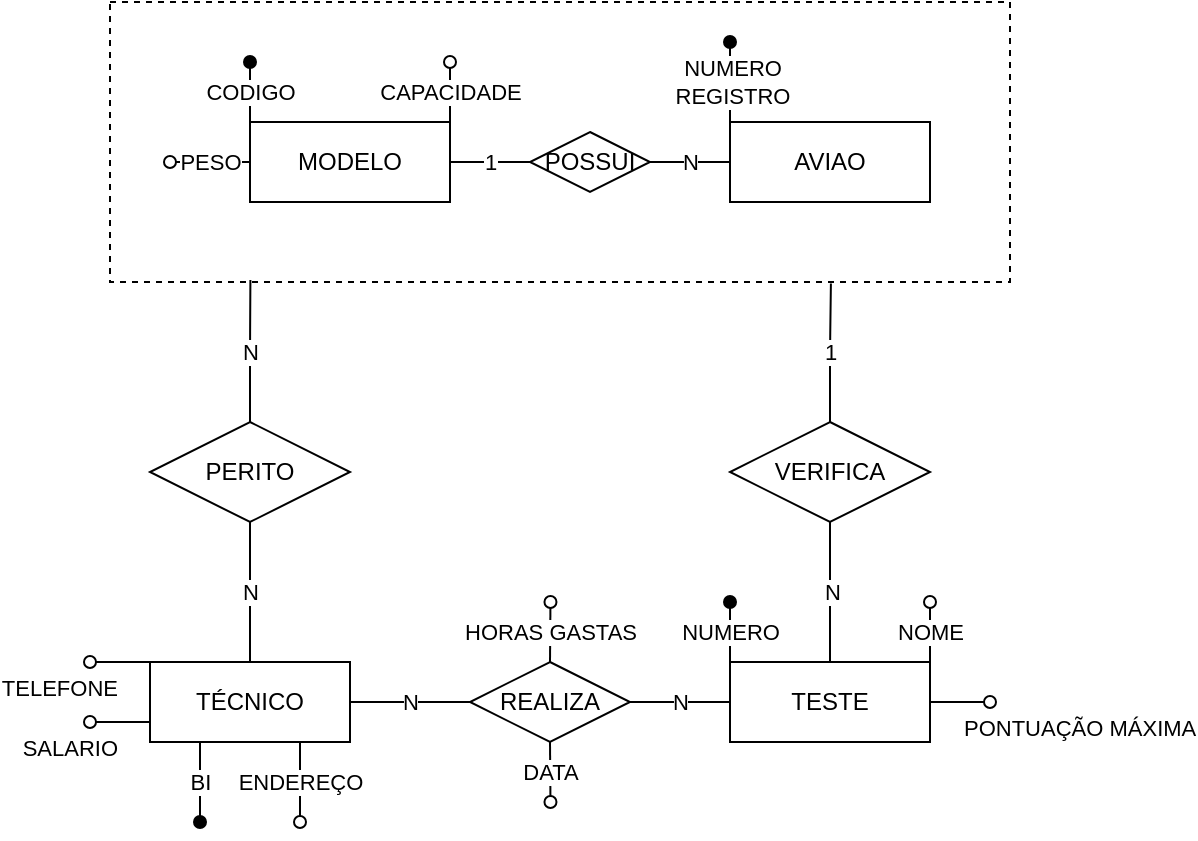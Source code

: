 <mxfile version="14.4.3" type="device"><diagram id="OD_It0rp7G9Dak7q232e" name="Página-1"><mxGraphModel dx="1085" dy="231" grid="1" gridSize="10" guides="1" tooltips="1" connect="1" arrows="1" fold="1" page="1" pageScale="1" pageWidth="827" pageHeight="1169" math="0" shadow="0"><root><mxCell id="0"/><mxCell id="1" parent="0"/><mxCell id="AdpFRwNZfOsNq_Fxj-nl-26" value="" style="verticalLabelPosition=bottom;verticalAlign=top;html=1;shape=mxgraph.basic.rect;fillColor2=none;strokeWidth=1;size=20;indent=5;fillColor=none;dashed=1;" parent="1" vertex="1"><mxGeometry x="-130" y="150" width="450" height="140" as="geometry"/></mxCell><mxCell id="AdpFRwNZfOsNq_Fxj-nl-8" value="" style="group;" parent="1" vertex="1" connectable="0"><mxGeometry x="180" y="170" width="100" height="80" as="geometry"/></mxCell><mxCell id="AdpFRwNZfOsNq_Fxj-nl-2" value="NUMERO&lt;br&gt;REGISTRO" style="edgeStyle=orthogonalEdgeStyle;orthogonalLoop=1;jettySize=auto;html=1;exitX=0;exitY=0;exitDx=0;exitDy=0;endArrow=oval;endFill=1;" parent="AdpFRwNZfOsNq_Fxj-nl-8" source="AdpFRwNZfOsNq_Fxj-nl-1" edge="1"><mxGeometry relative="1" as="geometry"><mxPoint as="targetPoint"/></mxGeometry></mxCell><mxCell id="AdpFRwNZfOsNq_Fxj-nl-1" value="AVIAO" style="whiteSpace=wrap;html=1;align=center;" parent="AdpFRwNZfOsNq_Fxj-nl-8" vertex="1"><mxGeometry y="40" width="100" height="40" as="geometry"/></mxCell><mxCell id="AdpFRwNZfOsNq_Fxj-nl-15" value="" style="group;" parent="1" vertex="1" connectable="0"><mxGeometry x="-80" y="180" width="120" height="70" as="geometry"/></mxCell><mxCell id="AdpFRwNZfOsNq_Fxj-nl-7" value="" style="group;" parent="AdpFRwNZfOsNq_Fxj-nl-15" vertex="1" connectable="0"><mxGeometry x="20" width="100" height="70" as="geometry"/></mxCell><mxCell id="AdpFRwNZfOsNq_Fxj-nl-6" value="CODIGO" style="edgeStyle=orthogonalEdgeStyle;orthogonalLoop=1;jettySize=auto;html=1;exitX=0;exitY=0;exitDx=0;exitDy=0;endArrow=oval;endFill=1;" parent="AdpFRwNZfOsNq_Fxj-nl-7" source="AdpFRwNZfOsNq_Fxj-nl-5" edge="1"><mxGeometry relative="1" as="geometry"><mxPoint as="targetPoint"/></mxGeometry></mxCell><mxCell id="AdpFRwNZfOsNq_Fxj-nl-5" value="MODELO" style="whiteSpace=wrap;html=1;align=center;" parent="AdpFRwNZfOsNq_Fxj-nl-7" vertex="1"><mxGeometry y="30" width="100" height="40" as="geometry"/></mxCell><mxCell id="AdpFRwNZfOsNq_Fxj-nl-10" value="CAPACIDADE" style="edgeStyle=orthogonalEdgeStyle;orthogonalLoop=1;jettySize=auto;html=1;exitX=1;exitY=0;exitDx=0;exitDy=0;endArrow=oval;endFill=0;" parent="AdpFRwNZfOsNq_Fxj-nl-15" source="AdpFRwNZfOsNq_Fxj-nl-5" edge="1"><mxGeometry x="20" as="geometry"><mxPoint x="120" as="targetPoint"/></mxGeometry></mxCell><mxCell id="AdpFRwNZfOsNq_Fxj-nl-11" value="PESO" style="edgeStyle=orthogonalEdgeStyle;orthogonalLoop=1;jettySize=auto;html=1;exitX=0;exitY=0.5;exitDx=0;exitDy=0;endArrow=oval;endFill=0;" parent="AdpFRwNZfOsNq_Fxj-nl-15" source="AdpFRwNZfOsNq_Fxj-nl-5" edge="1"><mxGeometry x="20" as="geometry"><mxPoint x="-20" y="50" as="targetPoint"/><Array as="points"><mxPoint y="50"/><mxPoint y="50"/></Array></mxGeometry></mxCell><mxCell id="AdpFRwNZfOsNq_Fxj-nl-24" value="N" style="edgeStyle=orthogonalEdgeStyle;orthogonalLoop=1;jettySize=auto;html=1;exitX=1;exitY=0.5;exitDx=0;exitDy=0;entryX=0;entryY=0.5;entryDx=0;entryDy=0;endArrow=none;endFill=0;" parent="1" source="AdpFRwNZfOsNq_Fxj-nl-23" target="AdpFRwNZfOsNq_Fxj-nl-1" edge="1"><mxGeometry relative="1" as="geometry"/></mxCell><mxCell id="AdpFRwNZfOsNq_Fxj-nl-23" value="POSSUI" style="shape=rhombus;perimeter=rhombusPerimeter;whiteSpace=wrap;html=1;align=center;" parent="1" vertex="1"><mxGeometry x="80" y="215" width="60" height="30" as="geometry"/></mxCell><mxCell id="AdpFRwNZfOsNq_Fxj-nl-25" value="1" style="edgeStyle=orthogonalEdgeStyle;orthogonalLoop=1;jettySize=auto;html=1;exitX=1;exitY=0.5;exitDx=0;exitDy=0;entryX=0;entryY=0.5;entryDx=0;entryDy=0;endArrow=none;endFill=0;" parent="1" source="AdpFRwNZfOsNq_Fxj-nl-5" target="AdpFRwNZfOsNq_Fxj-nl-23" edge="1"><mxGeometry relative="1" as="geometry"/></mxCell><mxCell id="AdpFRwNZfOsNq_Fxj-nl-28" value="N" style="edgeStyle=orthogonalEdgeStyle;orthogonalLoop=1;jettySize=auto;html=1;exitX=0.5;exitY=0;exitDx=0;exitDy=0;entryX=0.156;entryY=0.993;entryDx=0;entryDy=0;entryPerimeter=0;endArrow=none;endFill=0;" parent="1" source="AdpFRwNZfOsNq_Fxj-nl-27" target="AdpFRwNZfOsNq_Fxj-nl-26" edge="1"><mxGeometry relative="1" as="geometry"/></mxCell><mxCell id="AdpFRwNZfOsNq_Fxj-nl-27" value="PERITO" style="shape=rhombus;perimeter=rhombusPerimeter;whiteSpace=wrap;html=1;align=center;" parent="1" vertex="1"><mxGeometry x="-110" y="360" width="100" height="50" as="geometry"/></mxCell><mxCell id="AdpFRwNZfOsNq_Fxj-nl-29" value="N" style="edgeStyle=orthogonalEdgeStyle;orthogonalLoop=1;jettySize=auto;html=1;exitX=0.5;exitY=0;exitDx=0;exitDy=0;entryX=0.5;entryY=1;entryDx=0;entryDy=0;endArrow=none;endFill=0;" parent="1" source="AdpFRwNZfOsNq_Fxj-nl-13" target="AdpFRwNZfOsNq_Fxj-nl-27" edge="1"><mxGeometry relative="1" as="geometry"/></mxCell><mxCell id="AdpFRwNZfOsNq_Fxj-nl-34" value="" style="group;" parent="1" vertex="1" connectable="0"><mxGeometry x="-140" y="480" width="130" height="80" as="geometry"/></mxCell><mxCell id="AdpFRwNZfOsNq_Fxj-nl-16" value="BI" style="edgeStyle=orthogonalEdgeStyle;orthogonalLoop=1;jettySize=auto;html=1;exitX=0.25;exitY=1;exitDx=0;exitDy=0;endArrow=oval;endFill=1;" parent="AdpFRwNZfOsNq_Fxj-nl-34" source="AdpFRwNZfOsNq_Fxj-nl-13" edge="1"><mxGeometry as="geometry"><mxPoint x="55" y="80" as="targetPoint"/></mxGeometry></mxCell><mxCell id="AdpFRwNZfOsNq_Fxj-nl-17" value="ENDEREÇO" style="edgeStyle=orthogonalEdgeStyle;orthogonalLoop=1;jettySize=auto;html=1;exitX=0.75;exitY=1;exitDx=0;exitDy=0;endArrow=oval;endFill=0;" parent="AdpFRwNZfOsNq_Fxj-nl-34" source="AdpFRwNZfOsNq_Fxj-nl-13" edge="1"><mxGeometry as="geometry"><mxPoint x="105" y="80" as="targetPoint"/></mxGeometry></mxCell><mxCell id="AdpFRwNZfOsNq_Fxj-nl-20" value="TELEFONE" style="edgeStyle=orthogonalEdgeStyle;orthogonalLoop=1;jettySize=auto;html=1;exitX=0;exitY=0;exitDx=0;exitDy=0;endArrow=oval;endFill=0;labelPosition=left;verticalLabelPosition=bottom;align=right;verticalAlign=top;" parent="AdpFRwNZfOsNq_Fxj-nl-34" source="AdpFRwNZfOsNq_Fxj-nl-13" edge="1"><mxGeometry as="geometry"><mxPoint as="targetPoint"/></mxGeometry></mxCell><mxCell id="AdpFRwNZfOsNq_Fxj-nl-21" value="SALARIO" style="edgeStyle=orthogonalEdgeStyle;orthogonalLoop=1;jettySize=auto;html=1;exitX=0;exitY=0.75;exitDx=0;exitDy=0;endArrow=oval;endFill=0;labelPosition=left;verticalLabelPosition=bottom;align=right;verticalAlign=top;" parent="AdpFRwNZfOsNq_Fxj-nl-34" source="AdpFRwNZfOsNq_Fxj-nl-13" edge="1"><mxGeometry as="geometry"><mxPoint y="30" as="targetPoint"/><Array as="points"><mxPoint y="30"/></Array></mxGeometry></mxCell><mxCell id="AdpFRwNZfOsNq_Fxj-nl-13" value="TÉCNICO" style="whiteSpace=wrap;html=1;align=center;" parent="AdpFRwNZfOsNq_Fxj-nl-34" vertex="1"><mxGeometry x="30" width="100" height="40" as="geometry"/></mxCell><mxCell id="AdpFRwNZfOsNq_Fxj-nl-45" value="DATA" style="edgeStyle=orthogonalEdgeStyle;orthogonalLoop=1;jettySize=auto;html=1;exitX=0.5;exitY=1;exitDx=0;exitDy=0;endArrow=oval;endFill=0;" parent="1" source="AdpFRwNZfOsNq_Fxj-nl-35" edge="1"><mxGeometry relative="1" as="geometry"><mxPoint x="90.235" y="550" as="targetPoint"/></mxGeometry></mxCell><mxCell id="AdpFRwNZfOsNq_Fxj-nl-46" value="HORAS GASTAS" style="edgeStyle=orthogonalEdgeStyle;orthogonalLoop=1;jettySize=auto;html=1;exitX=0.5;exitY=0;exitDx=0;exitDy=0;endArrow=oval;endFill=0;" parent="1" source="AdpFRwNZfOsNq_Fxj-nl-35" edge="1"><mxGeometry relative="1" as="geometry"><mxPoint x="90.235" y="450" as="targetPoint"/></mxGeometry></mxCell><mxCell id="AdpFRwNZfOsNq_Fxj-nl-35" value="REALIZA" style="shape=rhombus;perimeter=rhombusPerimeter;whiteSpace=wrap;html=1;align=center;" parent="1" vertex="1"><mxGeometry x="50" y="480" width="80" height="40" as="geometry"/></mxCell><mxCell id="AdpFRwNZfOsNq_Fxj-nl-36" value="N" style="edgeStyle=orthogonalEdgeStyle;orthogonalLoop=1;jettySize=auto;html=1;endArrow=none;endFill=0;" parent="1" source="AdpFRwNZfOsNq_Fxj-nl-13" target="AdpFRwNZfOsNq_Fxj-nl-35" edge="1"><mxGeometry relative="1" as="geometry"/></mxCell><mxCell id="AdpFRwNZfOsNq_Fxj-nl-37" value="" style="group;" parent="1" vertex="1" connectable="0"><mxGeometry x="180" y="450" width="130" height="70" as="geometry"/></mxCell><mxCell id="AdpFRwNZfOsNq_Fxj-nl-31" value="NUMERO" style="edgeStyle=orthogonalEdgeStyle;orthogonalLoop=1;jettySize=auto;html=1;exitX=0;exitY=0;exitDx=0;exitDy=0;endArrow=oval;endFill=1;" parent="AdpFRwNZfOsNq_Fxj-nl-37" source="AdpFRwNZfOsNq_Fxj-nl-30" edge="1"><mxGeometry relative="1" as="geometry"><mxPoint as="targetPoint"/></mxGeometry></mxCell><mxCell id="AdpFRwNZfOsNq_Fxj-nl-32" value="NOME" style="edgeStyle=orthogonalEdgeStyle;orthogonalLoop=1;jettySize=auto;html=1;exitX=1;exitY=0;exitDx=0;exitDy=0;endArrow=oval;endFill=0;" parent="AdpFRwNZfOsNq_Fxj-nl-37" source="AdpFRwNZfOsNq_Fxj-nl-30" edge="1"><mxGeometry relative="1" as="geometry"><mxPoint x="100" as="targetPoint"/></mxGeometry></mxCell><mxCell id="AdpFRwNZfOsNq_Fxj-nl-33" value="PONTUAÇÃO MÁXIMA" style="edgeStyle=orthogonalEdgeStyle;orthogonalLoop=1;jettySize=auto;html=1;exitX=1;exitY=0.5;exitDx=0;exitDy=0;endArrow=oval;endFill=0;labelPosition=right;verticalLabelPosition=bottom;align=left;verticalAlign=top;" parent="AdpFRwNZfOsNq_Fxj-nl-37" source="AdpFRwNZfOsNq_Fxj-nl-30" edge="1"><mxGeometry relative="1" as="geometry"><mxPoint x="130" y="50" as="targetPoint"/></mxGeometry></mxCell><mxCell id="AdpFRwNZfOsNq_Fxj-nl-30" value="TESTE" style="whiteSpace=wrap;html=1;align=center;" parent="AdpFRwNZfOsNq_Fxj-nl-37" vertex="1"><mxGeometry y="30" width="100" height="40" as="geometry"/></mxCell><mxCell id="AdpFRwNZfOsNq_Fxj-nl-40" value="N" style="edgeStyle=orthogonalEdgeStyle;orthogonalLoop=1;jettySize=auto;html=1;endArrow=none;endFill=0;" parent="1" source="AdpFRwNZfOsNq_Fxj-nl-30" target="AdpFRwNZfOsNq_Fxj-nl-35" edge="1"><mxGeometry relative="1" as="geometry"/></mxCell><mxCell id="AdpFRwNZfOsNq_Fxj-nl-43" value="1" style="edgeStyle=orthogonalEdgeStyle;orthogonalLoop=1;jettySize=auto;html=1;exitX=0.5;exitY=0;exitDx=0;exitDy=0;entryX=0.801;entryY=1.005;entryDx=0;entryDy=0;entryPerimeter=0;endArrow=none;endFill=0;" parent="1" source="AdpFRwNZfOsNq_Fxj-nl-42" target="AdpFRwNZfOsNq_Fxj-nl-26" edge="1"><mxGeometry relative="1" as="geometry"/></mxCell><mxCell id="AdpFRwNZfOsNq_Fxj-nl-44" value="N" style="edgeStyle=orthogonalEdgeStyle;orthogonalLoop=1;jettySize=auto;html=1;exitX=0.5;exitY=1;exitDx=0;exitDy=0;endArrow=none;endFill=0;" parent="1" source="AdpFRwNZfOsNq_Fxj-nl-42" edge="1"><mxGeometry relative="1" as="geometry"><mxPoint x="230" y="480" as="targetPoint"/></mxGeometry></mxCell><mxCell id="AdpFRwNZfOsNq_Fxj-nl-42" value="VERIFICA" style="shape=rhombus;perimeter=rhombusPerimeter;whiteSpace=wrap;html=1;align=center;" parent="1" vertex="1"><mxGeometry x="180" y="360" width="100" height="50" as="geometry"/></mxCell></root></mxGraphModel></diagram></mxfile>